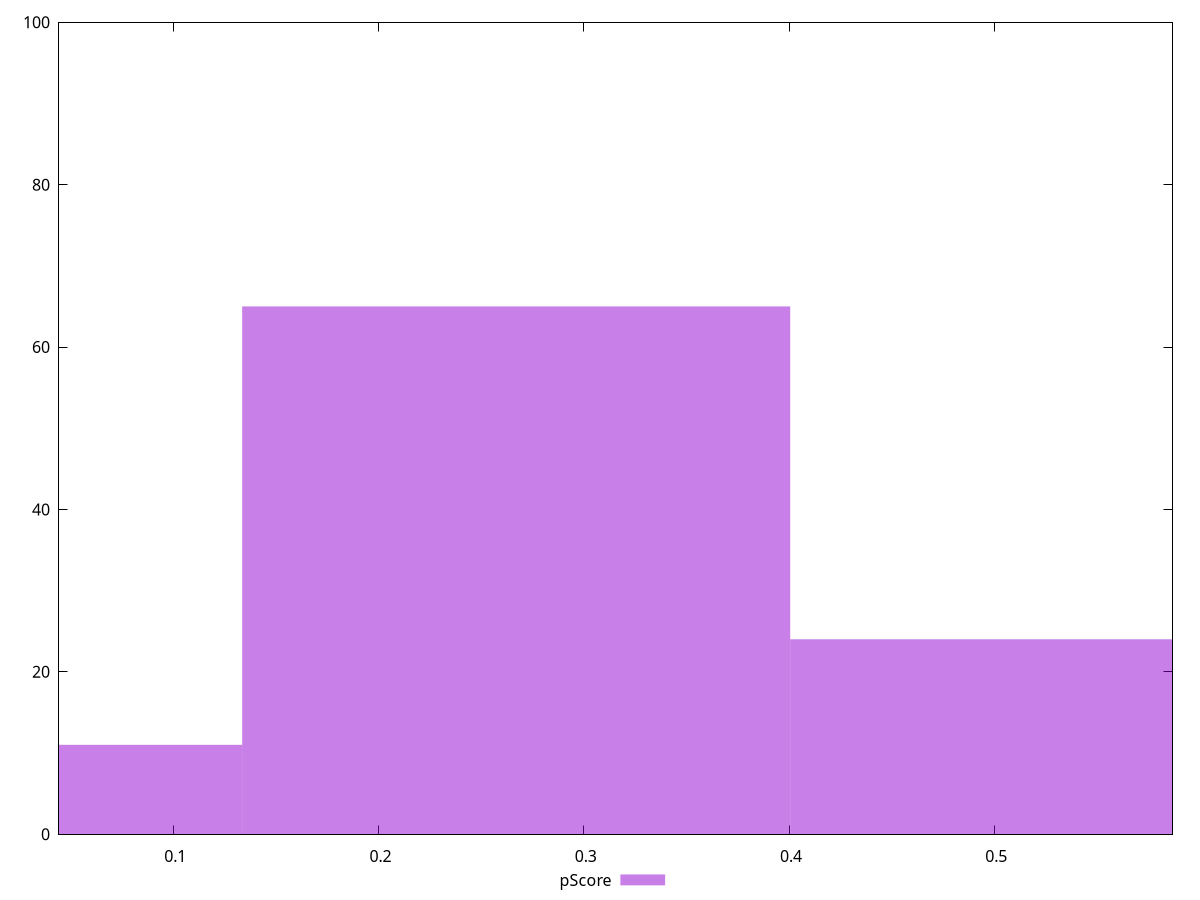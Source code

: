 reset

$pScore <<EOF
0 11
0.5340807211158122 24
0.2670403605579061 65
EOF

set key outside below
set boxwidth 0.2670403605579061
set xrange [0.04427760046935869:0.586827419862176]
set yrange [0:100]
set trange [0:100]
set style fill transparent solid 0.5 noborder
set terminal svg size 640, 490 enhanced background rgb 'white'
set output "report_00015_2021-02-09T16-11-33.973Z/speed-index/samples/pages/pScore/histogram.svg"

plot $pScore title "pScore" with boxes

reset

